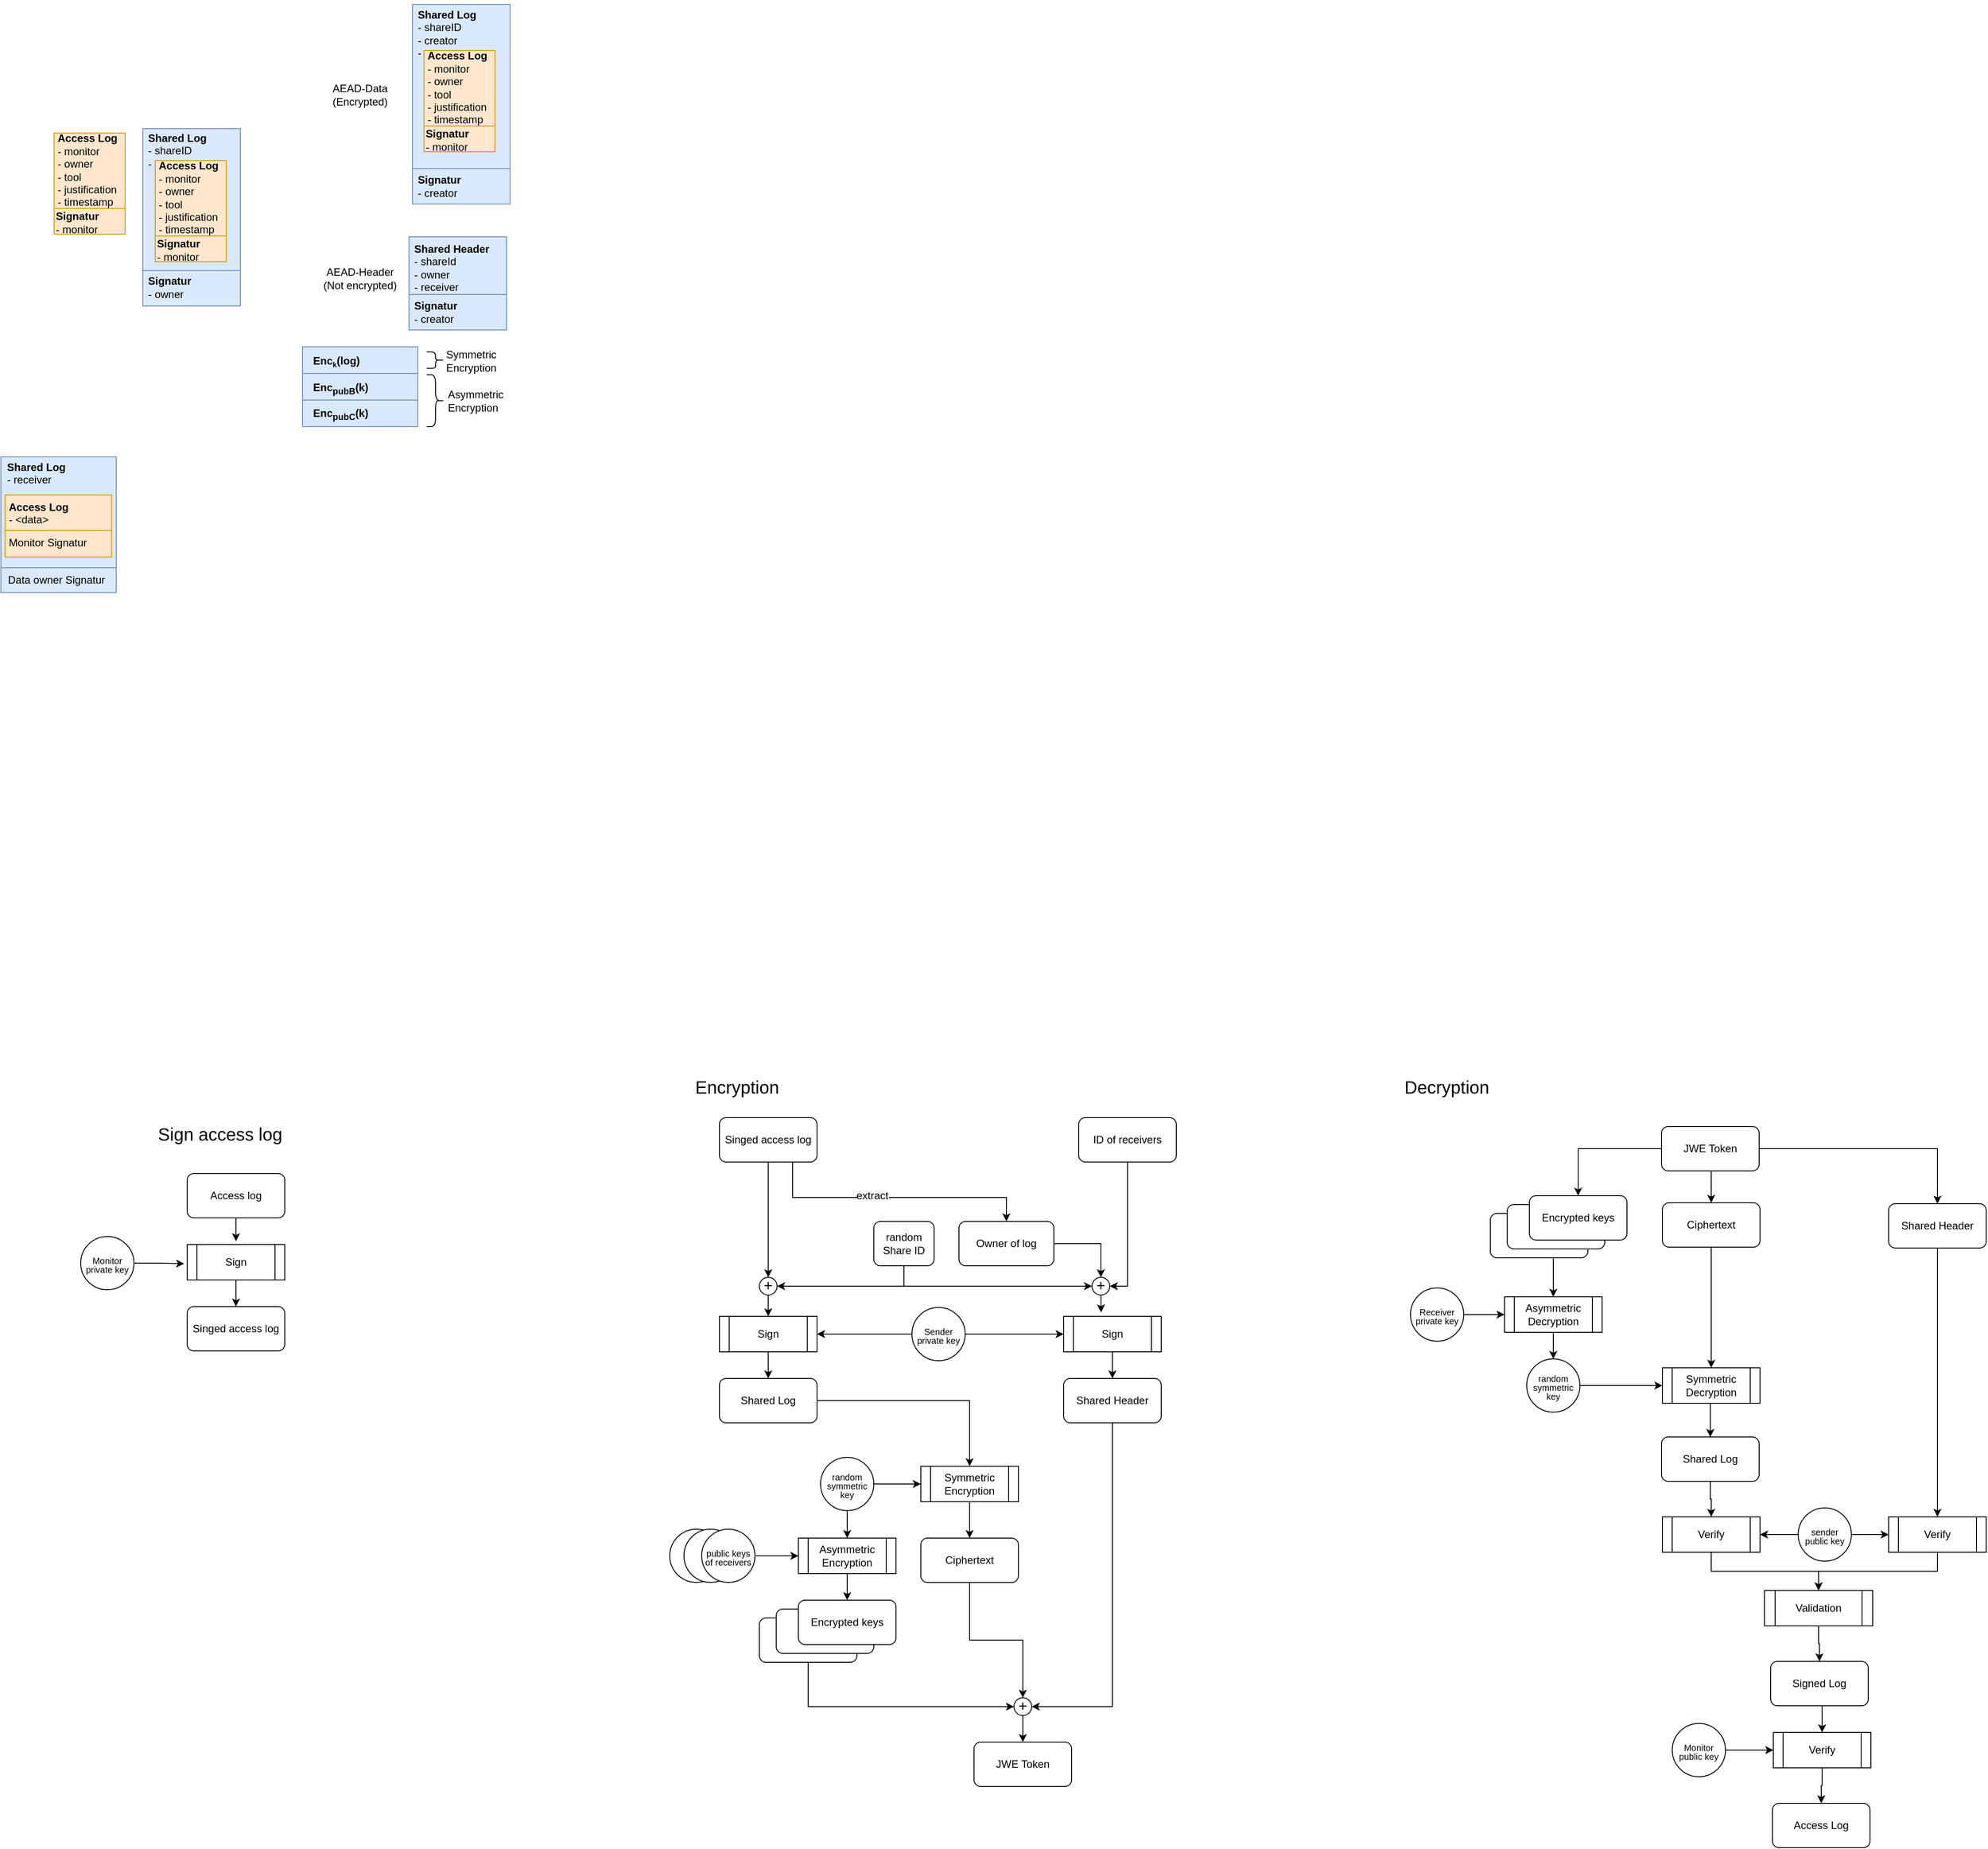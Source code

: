<mxfile version="20.5.3" type="device"><diagram id="dqqHBq6JdrbolcWYbj4b" name="Seite-1"><mxGraphModel dx="2303" dy="1283" grid="1" gridSize="10" guides="1" tooltips="1" connect="1" arrows="1" fold="1" page="1" pageScale="1" pageWidth="827" pageHeight="1169" math="0" shadow="0"><root><mxCell id="0"/><mxCell id="1" parent="0"/><mxCell id="sUlySEynyFcsuOdoZNpE-8" value="" style="group" parent="1" vertex="1" connectable="0"><mxGeometry x="200" y="210" width="80" height="118" as="geometry"/></mxCell><mxCell id="sUlySEynyFcsuOdoZNpE-5" value="" style="rounded=0;whiteSpace=wrap;html=1;fillColor=#ffe6cc;strokeColor=#d79b00;" parent="sUlySEynyFcsuOdoZNpE-8" vertex="1"><mxGeometry y="84" width="80" height="30" as="geometry"/></mxCell><mxCell id="sUlySEynyFcsuOdoZNpE-1" value="&lt;div style=&quot;&quot;&gt;&lt;div style=&quot;&quot;&gt;&lt;br&gt;&lt;/div&gt;&lt;/div&gt;" style="whiteSpace=wrap;html=1;align=left;labelPosition=center;verticalLabelPosition=middle;verticalAlign=middle;textDirection=ltr;fillColor=#ffe6cc;strokeColor=#d79b00;" parent="sUlySEynyFcsuOdoZNpE-8" vertex="1"><mxGeometry width="80" height="85" as="geometry"/></mxCell><mxCell id="sUlySEynyFcsuOdoZNpE-2" value="&lt;div style=&quot;&quot;&gt;&lt;div&gt;&lt;span style=&quot;background-color: initial;&quot;&gt;&lt;b&gt;Access Log&lt;/b&gt;&lt;/span&gt;&lt;/div&gt;- monitor&lt;/div&gt;&lt;div style=&quot;&quot;&gt;- owner&lt;br&gt;- tool&amp;nbsp;&lt;/div&gt;&lt;div style=&quot;&quot;&gt;- justification&lt;/div&gt;&lt;div style=&quot;&quot;&gt;- timestamp&lt;br&gt;&lt;/div&gt;" style="text;html=1;strokeColor=none;fillColor=none;align=left;verticalAlign=middle;whiteSpace=wrap;rounded=0;" parent="sUlySEynyFcsuOdoZNpE-8" vertex="1"><mxGeometry x="2" y="2" width="78" height="80" as="geometry"/></mxCell><mxCell id="sUlySEynyFcsuOdoZNpE-4" value="&lt;div style=&quot;&quot;&gt;&lt;div&gt;&lt;span style=&quot;background-color: initial;&quot;&gt;&lt;b&gt;Signatur&lt;br&gt;&lt;/b&gt;- monitor&lt;/span&gt;&lt;/div&gt;&lt;/div&gt;" style="text;html=1;strokeColor=none;fillColor=none;align=left;verticalAlign=middle;whiteSpace=wrap;rounded=0;" parent="sUlySEynyFcsuOdoZNpE-8" vertex="1"><mxGeometry y="84" width="80" height="34" as="geometry"/></mxCell><mxCell id="sUlySEynyFcsuOdoZNpE-21" value="" style="group" parent="1" vertex="1" connectable="0"><mxGeometry x="300" y="200" width="110" height="214" as="geometry"/></mxCell><mxCell id="sUlySEynyFcsuOdoZNpE-6" value="" style="rounded=0;whiteSpace=wrap;html=1;fillColor=#dae8fc;strokeColor=#6c8ebf;" parent="sUlySEynyFcsuOdoZNpE-21" vertex="1"><mxGeometry y="5" width="110" height="160" as="geometry"/></mxCell><mxCell id="sUlySEynyFcsuOdoZNpE-7" value="&lt;div style=&quot;&quot;&gt;&lt;div&gt;&lt;span style=&quot;background-color: initial;&quot;&gt;&lt;b&gt;Shared Log&lt;/b&gt;&lt;/span&gt;&lt;/div&gt;- shareID&lt;/div&gt;&lt;div style=&quot;&quot;&gt;-&amp;nbsp;&lt;/div&gt;" style="text;html=1;strokeColor=none;fillColor=none;align=left;verticalAlign=middle;whiteSpace=wrap;rounded=0;" parent="sUlySEynyFcsuOdoZNpE-21" vertex="1"><mxGeometry x="4" width="78" height="60" as="geometry"/></mxCell><mxCell id="sUlySEynyFcsuOdoZNpE-9" value="" style="group" parent="sUlySEynyFcsuOdoZNpE-21" vertex="1" connectable="0"><mxGeometry x="14" y="41" width="80" height="118" as="geometry"/></mxCell><mxCell id="sUlySEynyFcsuOdoZNpE-10" value="" style="rounded=0;whiteSpace=wrap;html=1;fillColor=#ffe6cc;strokeColor=#d79b00;" parent="sUlySEynyFcsuOdoZNpE-9" vertex="1"><mxGeometry y="84" width="80" height="30" as="geometry"/></mxCell><mxCell id="sUlySEynyFcsuOdoZNpE-11" value="&lt;div style=&quot;&quot;&gt;&lt;div style=&quot;&quot;&gt;&lt;br&gt;&lt;/div&gt;&lt;/div&gt;" style="whiteSpace=wrap;html=1;align=left;labelPosition=center;verticalLabelPosition=middle;verticalAlign=middle;textDirection=ltr;fillColor=#ffe6cc;strokeColor=#d79b00;" parent="sUlySEynyFcsuOdoZNpE-9" vertex="1"><mxGeometry width="80" height="85" as="geometry"/></mxCell><mxCell id="sUlySEynyFcsuOdoZNpE-12" value="&lt;div style=&quot;&quot;&gt;&lt;div&gt;&lt;span style=&quot;background-color: initial;&quot;&gt;&lt;b&gt;Access Log&lt;/b&gt;&lt;/span&gt;&lt;/div&gt;- monitor&lt;/div&gt;&lt;div style=&quot;&quot;&gt;- owner&lt;br&gt;- tool&amp;nbsp;&lt;/div&gt;&lt;div style=&quot;&quot;&gt;- justification&lt;/div&gt;&lt;div style=&quot;&quot;&gt;- timestamp&lt;br&gt;&lt;/div&gt;" style="text;html=1;strokeColor=none;fillColor=none;align=left;verticalAlign=middle;whiteSpace=wrap;rounded=0;" parent="sUlySEynyFcsuOdoZNpE-9" vertex="1"><mxGeometry x="2" y="2" width="78" height="80" as="geometry"/></mxCell><mxCell id="sUlySEynyFcsuOdoZNpE-13" value="&lt;div style=&quot;&quot;&gt;&lt;div&gt;&lt;span style=&quot;background-color: initial;&quot;&gt;&lt;b&gt;Signatur&lt;br&gt;&lt;/b&gt;- monitor&lt;/span&gt;&lt;/div&gt;&lt;/div&gt;" style="text;html=1;strokeColor=none;fillColor=none;align=left;verticalAlign=middle;whiteSpace=wrap;rounded=0;" parent="sUlySEynyFcsuOdoZNpE-9" vertex="1"><mxGeometry y="84" width="80" height="34" as="geometry"/></mxCell><mxCell id="sUlySEynyFcsuOdoZNpE-14" value="" style="rounded=0;whiteSpace=wrap;html=1;fillColor=#dae8fc;strokeColor=#6c8ebf;" parent="sUlySEynyFcsuOdoZNpE-21" vertex="1"><mxGeometry y="165" width="110" height="40" as="geometry"/></mxCell><mxCell id="sUlySEynyFcsuOdoZNpE-20" value="&lt;div style=&quot;&quot;&gt;&lt;div&gt;&lt;b&gt;Signatur&lt;/b&gt;&lt;/div&gt;&lt;div&gt;- owner&lt;/div&gt;&lt;/div&gt;" style="text;html=1;strokeColor=none;fillColor=none;align=left;verticalAlign=middle;whiteSpace=wrap;rounded=0;" parent="sUlySEynyFcsuOdoZNpE-21" vertex="1"><mxGeometry x="4" y="154" width="78" height="60" as="geometry"/></mxCell><mxCell id="sUlySEynyFcsuOdoZNpE-46" value="" style="group" parent="1" vertex="1" connectable="0"><mxGeometry x="604" y="60" width="110" height="214" as="geometry"/></mxCell><mxCell id="sUlySEynyFcsuOdoZNpE-47" value="" style="rounded=0;whiteSpace=wrap;html=1;fillColor=#dae8fc;strokeColor=#6c8ebf;" parent="sUlySEynyFcsuOdoZNpE-46" vertex="1"><mxGeometry y="5" width="110" height="185" as="geometry"/></mxCell><mxCell id="sUlySEynyFcsuOdoZNpE-48" value="&lt;div style=&quot;&quot;&gt;&lt;div&gt;&lt;span style=&quot;background-color: initial;&quot;&gt;&lt;b&gt;Shared Log&lt;/b&gt;&lt;/span&gt;&lt;/div&gt;- shareID&lt;/div&gt;&lt;div style=&quot;&quot;&gt;- creator&lt;/div&gt;&lt;div style=&quot;&quot;&gt;-&amp;nbsp;&lt;/div&gt;" style="text;html=1;strokeColor=none;fillColor=none;align=left;verticalAlign=middle;whiteSpace=wrap;rounded=0;" parent="sUlySEynyFcsuOdoZNpE-46" vertex="1"><mxGeometry x="4" y="8" width="78" height="60" as="geometry"/></mxCell><mxCell id="sUlySEynyFcsuOdoZNpE-54" value="" style="rounded=0;whiteSpace=wrap;html=1;fillColor=#dae8fc;strokeColor=#6c8ebf;" parent="sUlySEynyFcsuOdoZNpE-46" vertex="1"><mxGeometry y="190" width="110" height="40" as="geometry"/></mxCell><mxCell id="sUlySEynyFcsuOdoZNpE-55" value="&lt;div style=&quot;&quot;&gt;&lt;div&gt;&lt;b&gt;Signatur&lt;/b&gt;&lt;/div&gt;&lt;div&gt;- creator&lt;/div&gt;&lt;/div&gt;" style="text;html=1;strokeColor=none;fillColor=none;align=left;verticalAlign=middle;whiteSpace=wrap;rounded=0;" parent="sUlySEynyFcsuOdoZNpE-46" vertex="1"><mxGeometry x="4" y="180" width="96" height="60" as="geometry"/></mxCell><mxCell id="sUlySEynyFcsuOdoZNpE-49" value="" style="group" parent="sUlySEynyFcsuOdoZNpE-46" vertex="1" connectable="0"><mxGeometry x="13" y="57" width="80" height="118" as="geometry"/></mxCell><mxCell id="sUlySEynyFcsuOdoZNpE-50" value="" style="rounded=0;whiteSpace=wrap;html=1;fillColor=#ffe6cc;strokeColor=#d79b00;" parent="sUlySEynyFcsuOdoZNpE-49" vertex="1"><mxGeometry y="84" width="80" height="30" as="geometry"/></mxCell><mxCell id="sUlySEynyFcsuOdoZNpE-51" value="&lt;div style=&quot;&quot;&gt;&lt;div style=&quot;&quot;&gt;&lt;br&gt;&lt;/div&gt;&lt;/div&gt;" style="whiteSpace=wrap;html=1;align=left;labelPosition=center;verticalLabelPosition=middle;verticalAlign=middle;textDirection=ltr;fillColor=#ffe6cc;strokeColor=#d79b00;" parent="sUlySEynyFcsuOdoZNpE-49" vertex="1"><mxGeometry width="80" height="85" as="geometry"/></mxCell><mxCell id="sUlySEynyFcsuOdoZNpE-52" value="&lt;div style=&quot;&quot;&gt;&lt;div&gt;&lt;span style=&quot;background-color: initial;&quot;&gt;&lt;b&gt;Access Log&lt;/b&gt;&lt;/span&gt;&lt;/div&gt;- monitor&lt;/div&gt;&lt;div style=&quot;&quot;&gt;- owner&lt;br&gt;- tool&amp;nbsp;&lt;/div&gt;&lt;div style=&quot;&quot;&gt;- justification&lt;/div&gt;&lt;div style=&quot;&quot;&gt;- timestamp&lt;br&gt;&lt;/div&gt;" style="text;html=1;strokeColor=none;fillColor=none;align=left;verticalAlign=middle;whiteSpace=wrap;rounded=0;" parent="sUlySEynyFcsuOdoZNpE-49" vertex="1"><mxGeometry x="2" y="2" width="78" height="80" as="geometry"/></mxCell><mxCell id="sUlySEynyFcsuOdoZNpE-53" value="&lt;div style=&quot;&quot;&gt;&lt;div&gt;&lt;span style=&quot;background-color: initial;&quot;&gt;&lt;b&gt;Signatur&lt;br&gt;&lt;/b&gt;- monitor&lt;/span&gt;&lt;/div&gt;&lt;/div&gt;" style="text;html=1;strokeColor=none;fillColor=none;align=left;verticalAlign=middle;whiteSpace=wrap;rounded=0;" parent="sUlySEynyFcsuOdoZNpE-49" vertex="1"><mxGeometry y="84" width="80" height="34" as="geometry"/></mxCell><mxCell id="sUlySEynyFcsuOdoZNpE-56" value="AEAD-Data&lt;br&gt;(Encrypted)" style="text;html=1;strokeColor=none;fillColor=none;align=center;verticalAlign=middle;whiteSpace=wrap;rounded=0;opacity=80;" parent="1" vertex="1"><mxGeometry x="500" y="152" width="90" height="30" as="geometry"/></mxCell><mxCell id="sUlySEynyFcsuOdoZNpE-57" value="AEAD-Header&lt;br&gt;(Not encrypted)" style="text;html=1;strokeColor=none;fillColor=none;align=center;verticalAlign=middle;whiteSpace=wrap;rounded=0;opacity=80;" parent="1" vertex="1"><mxGeometry x="500" y="359" width="90" height="30" as="geometry"/></mxCell><mxCell id="sUlySEynyFcsuOdoZNpE-59" value="" style="rounded=0;whiteSpace=wrap;html=1;fillColor=#dae8fc;strokeColor=#6c8ebf;" parent="1" vertex="1"><mxGeometry x="600" y="327" width="110" height="65" as="geometry"/></mxCell><mxCell id="sUlySEynyFcsuOdoZNpE-60" value="&lt;div style=&quot;&quot;&gt;&lt;div&gt;&lt;b&gt;Shared Header&lt;/b&gt;&lt;/div&gt;&lt;div&gt;- shareId&lt;/div&gt;&lt;div&gt;- owner&lt;/div&gt;&lt;div&gt;- receiver&lt;/div&gt;&lt;/div&gt;" style="text;html=1;strokeColor=none;fillColor=none;align=left;verticalAlign=middle;whiteSpace=wrap;rounded=0;" parent="1" vertex="1"><mxGeometry x="604" y="332" width="96" height="60" as="geometry"/></mxCell><mxCell id="sUlySEynyFcsuOdoZNpE-66" value="" style="rounded=0;whiteSpace=wrap;html=1;fillColor=#dae8fc;strokeColor=#6c8ebf;" parent="1" vertex="1"><mxGeometry x="600" y="392" width="110" height="40" as="geometry"/></mxCell><mxCell id="sUlySEynyFcsuOdoZNpE-67" value="&lt;div style=&quot;&quot;&gt;&lt;div&gt;&lt;b&gt;Signatur&lt;/b&gt;&lt;/div&gt;&lt;div&gt;- creator&lt;/div&gt;&lt;/div&gt;" style="text;html=1;strokeColor=none;fillColor=none;align=left;verticalAlign=middle;whiteSpace=wrap;rounded=0;" parent="1" vertex="1"><mxGeometry x="604" y="382" width="96" height="60" as="geometry"/></mxCell><mxCell id="FI3g5ybok_yzHoLhJ-T5-2" value="" style="group" parent="1" vertex="1" connectable="0"><mxGeometry x="140" y="570" width="130" height="214" as="geometry"/></mxCell><mxCell id="FI3g5ybok_yzHoLhJ-T5-3" value="" style="rounded=0;whiteSpace=wrap;html=1;fillColor=#dae8fc;strokeColor=#6c8ebf;" parent="FI3g5ybok_yzHoLhJ-T5-2" vertex="1"><mxGeometry y="5" width="130" height="125" as="geometry"/></mxCell><mxCell id="FI3g5ybok_yzHoLhJ-T5-4" value="&lt;div style=&quot;&quot;&gt;&lt;div&gt;&lt;span style=&quot;background-color: initial;&quot;&gt;&lt;b&gt;Shared Log&lt;/b&gt;&lt;/span&gt;&lt;/div&gt;- receiver&lt;/div&gt;&lt;div style=&quot;&quot;&gt;&lt;br&gt;&lt;/div&gt;&lt;div style=&quot;&quot;&gt;&amp;nbsp;&lt;/div&gt;" style="text;html=1;strokeColor=none;fillColor=none;align=left;verticalAlign=middle;whiteSpace=wrap;rounded=0;" parent="FI3g5ybok_yzHoLhJ-T5-2" vertex="1"><mxGeometry x="4.727" y="8" width="92.182" height="60" as="geometry"/></mxCell><mxCell id="FI3g5ybok_yzHoLhJ-T5-7" value="" style="group" parent="FI3g5ybok_yzHoLhJ-T5-2" vertex="1" connectable="0"><mxGeometry x="4.728" y="48" width="125.272" height="122" as="geometry"/></mxCell><mxCell id="FI3g5ybok_yzHoLhJ-T5-8" value="" style="rounded=0;whiteSpace=wrap;html=1;fillColor=#ffe6cc;strokeColor=#d79b00;" parent="FI3g5ybok_yzHoLhJ-T5-7" vertex="1"><mxGeometry y="40" width="120" height="30" as="geometry"/></mxCell><mxCell id="FI3g5ybok_yzHoLhJ-T5-9" value="&lt;div style=&quot;&quot;&gt;&lt;div style=&quot;&quot;&gt;&lt;br&gt;&lt;/div&gt;&lt;/div&gt;" style="whiteSpace=wrap;html=1;align=left;labelPosition=center;verticalLabelPosition=middle;verticalAlign=middle;textDirection=ltr;fillColor=#ffe6cc;strokeColor=#d79b00;" parent="FI3g5ybok_yzHoLhJ-T5-7" vertex="1"><mxGeometry width="120" height="40" as="geometry"/></mxCell><mxCell id="FI3g5ybok_yzHoLhJ-T5-10" value="&lt;div style=&quot;&quot;&gt;&lt;div&gt;&lt;span style=&quot;background-color: initial;&quot;&gt;&lt;b&gt;Access Log&lt;/b&gt;&lt;/span&gt;&lt;/div&gt;- &amp;lt;data&amp;gt;&lt;/div&gt;" style="text;html=1;strokeColor=none;fillColor=none;align=left;verticalAlign=top;whiteSpace=wrap;rounded=0;" parent="FI3g5ybok_yzHoLhJ-T5-7" vertex="1"><mxGeometry x="2.364" width="92.182" height="30" as="geometry"/></mxCell><mxCell id="FI3g5ybok_yzHoLhJ-T5-5" value="" style="rounded=0;whiteSpace=wrap;html=1;fillColor=#dae8fc;strokeColor=#6c8ebf;" parent="FI3g5ybok_yzHoLhJ-T5-7" vertex="1"><mxGeometry x="-4.729" y="82" width="130.0" height="28" as="geometry"/></mxCell><mxCell id="FI3g5ybok_yzHoLhJ-T5-11" value="&lt;div style=&quot;&quot;&gt;&lt;span style=&quot;background-color: initial;&quot;&gt;Monitor Signatur&lt;br&gt;&lt;/span&gt;&lt;/div&gt;" style="text;html=1;strokeColor=none;fillColor=none;align=left;verticalAlign=top;whiteSpace=wrap;rounded=0;" parent="FI3g5ybok_yzHoLhJ-T5-7" vertex="1"><mxGeometry x="2.36" y="40" width="117.64" height="33" as="geometry"/></mxCell><mxCell id="FI3g5ybok_yzHoLhJ-T5-14" value="&lt;div style=&quot;&quot;&gt;&lt;span style=&quot;background-color: initial;&quot;&gt;Data owner Signatur&lt;br&gt;&lt;/span&gt;&lt;/div&gt;" style="text;html=1;strokeColor=none;fillColor=none;align=left;verticalAlign=top;whiteSpace=wrap;rounded=0;" parent="FI3g5ybok_yzHoLhJ-T5-7" vertex="1"><mxGeometry x="1.186" y="82" width="120.689" height="28" as="geometry"/></mxCell><mxCell id="XEY_LbO2nCu8edlxLkus-1" value="" style="rounded=0;whiteSpace=wrap;html=1;fillColor=#dae8fc;strokeColor=#6c8ebf;" parent="1" vertex="1"><mxGeometry x="480" y="451" width="130" height="30" as="geometry"/></mxCell><mxCell id="XEY_LbO2nCu8edlxLkus-2" value="&lt;div style=&quot;&quot;&gt;&lt;div&gt;&lt;span style=&quot;background-color: initial;&quot;&gt;&lt;b&gt;Enc&lt;span style=&quot;font-size: 10px;&quot;&gt;&lt;sub&gt;k&lt;/sub&gt;&lt;/span&gt;(log)&lt;/b&gt;&lt;/span&gt;&lt;/div&gt;&lt;/div&gt;" style="text;html=1;strokeColor=none;fillColor=none;align=left;verticalAlign=middle;whiteSpace=wrap;rounded=0;" parent="1" vertex="1"><mxGeometry x="490" y="451" width="92.18" height="31.5" as="geometry"/></mxCell><mxCell id="XEY_LbO2nCu8edlxLkus-10" value="" style="rounded=0;whiteSpace=wrap;html=1;fillColor=#dae8fc;strokeColor=#6c8ebf;" parent="1" vertex="1"><mxGeometry x="480" y="481" width="130" height="30" as="geometry"/></mxCell><mxCell id="XEY_LbO2nCu8edlxLkus-11" value="&lt;div style=&quot;&quot;&gt;&lt;br&gt;&lt;/div&gt;" style="text;html=1;strokeColor=none;fillColor=none;align=left;verticalAlign=middle;whiteSpace=wrap;rounded=0;" parent="1" vertex="1"><mxGeometry x="490" y="481" width="92.18" height="31.5" as="geometry"/></mxCell><mxCell id="XEY_LbO2nCu8edlxLkus-12" value="&lt;div style=&quot;&quot;&gt;&lt;div&gt;&lt;span style=&quot;background-color: initial;&quot;&gt;&lt;b&gt;Enc&lt;sub&gt;pubB&lt;/sub&gt;(k)&lt;/b&gt;&lt;/span&gt;&lt;/div&gt;&lt;/div&gt;" style="text;html=1;strokeColor=none;fillColor=none;align=left;verticalAlign=middle;whiteSpace=wrap;rounded=0;" parent="1" vertex="1"><mxGeometry x="490" y="482" width="92.18" height="31.5" as="geometry"/></mxCell><mxCell id="XEY_LbO2nCu8edlxLkus-13" value="" style="rounded=0;whiteSpace=wrap;html=1;fillColor=#dae8fc;strokeColor=#6c8ebf;" parent="1" vertex="1"><mxGeometry x="480" y="511" width="130" height="30" as="geometry"/></mxCell><mxCell id="XEY_LbO2nCu8edlxLkus-14" value="&lt;div style=&quot;&quot;&gt;&lt;div&gt;&lt;span style=&quot;background-color: initial;&quot;&gt;&lt;b&gt;Enc&lt;sub&gt;pubC&lt;/sub&gt;(k)&lt;/b&gt;&lt;/span&gt;&lt;/div&gt;&lt;/div&gt;" style="text;html=1;strokeColor=none;fillColor=none;align=left;verticalAlign=middle;whiteSpace=wrap;rounded=0;" parent="1" vertex="1"><mxGeometry x="490" y="511.5" width="92.18" height="31.5" as="geometry"/></mxCell><mxCell id="XEY_LbO2nCu8edlxLkus-15" value="" style="shape=curlyBracket;whiteSpace=wrap;html=1;rounded=1;flipH=1;labelPosition=right;verticalLabelPosition=middle;align=left;verticalAlign=middle;" parent="1" vertex="1"><mxGeometry x="620" y="482.5" width="20" height="58.5" as="geometry"/></mxCell><mxCell id="XEY_LbO2nCu8edlxLkus-17" value="" style="shape=curlyBracket;whiteSpace=wrap;html=1;rounded=1;flipH=1;labelPosition=right;verticalLabelPosition=middle;align=left;verticalAlign=middle;size=0.5;" parent="1" vertex="1"><mxGeometry x="620" y="456.75" width="20" height="18.5" as="geometry"/></mxCell><mxCell id="XEY_LbO2nCu8edlxLkus-18" value="&lt;div style=&quot;&quot;&gt;&lt;div&gt;Symmetric&lt;br&gt;Encryption&lt;/div&gt;&lt;/div&gt;" style="text;html=1;strokeColor=none;fillColor=none;align=left;verticalAlign=middle;whiteSpace=wrap;rounded=0;" parent="1" vertex="1"><mxGeometry x="640" y="451" width="70" height="31.5" as="geometry"/></mxCell><mxCell id="XEY_LbO2nCu8edlxLkus-19" value="&lt;div style=&quot;&quot;&gt;&lt;div&gt;Asymmetric&lt;br&gt;Encryption&lt;/div&gt;&lt;/div&gt;" style="text;html=1;strokeColor=none;fillColor=none;align=left;verticalAlign=middle;whiteSpace=wrap;rounded=0;" parent="1" vertex="1"><mxGeometry x="642" y="496" width="70" height="31.5" as="geometry"/></mxCell><mxCell id="eVHz8NPs0r503e175QP8-6" style="edgeStyle=orthogonalEdgeStyle;rounded=0;orthogonalLoop=1;jettySize=auto;html=1;exitX=0.5;exitY=1;exitDx=0;exitDy=0;entryX=0.5;entryY=-0.091;entryDx=0;entryDy=0;entryPerimeter=0;fontSize=10;" edge="1" parent="1" source="eVHz8NPs0r503e175QP8-1" target="eVHz8NPs0r503e175QP8-2"><mxGeometry relative="1" as="geometry"/></mxCell><mxCell id="eVHz8NPs0r503e175QP8-1" value="Access log" style="rounded=1;whiteSpace=wrap;html=1;" vertex="1" parent="1"><mxGeometry x="350" y="1383" width="110" height="50" as="geometry"/></mxCell><mxCell id="eVHz8NPs0r503e175QP8-8" style="edgeStyle=orthogonalEdgeStyle;rounded=0;orthogonalLoop=1;jettySize=auto;html=1;exitX=0.5;exitY=1;exitDx=0;exitDy=0;entryX=0.5;entryY=0;entryDx=0;entryDy=0;fontSize=10;" edge="1" parent="1" source="eVHz8NPs0r503e175QP8-2" target="eVHz8NPs0r503e175QP8-5"><mxGeometry relative="1" as="geometry"/></mxCell><mxCell id="eVHz8NPs0r503e175QP8-2" value="Sign" style="shape=process;whiteSpace=wrap;html=1;backgroundOutline=1;" vertex="1" parent="1"><mxGeometry x="350" y="1463" width="110" height="40" as="geometry"/></mxCell><mxCell id="eVHz8NPs0r503e175QP8-3" value="&lt;font style=&quot;font-size: 20px;&quot;&gt;Sign access log&amp;nbsp;&lt;/font&gt;" style="text;html=1;strokeColor=none;fillColor=none;align=center;verticalAlign=middle;whiteSpace=wrap;rounded=0;" vertex="1" parent="1"><mxGeometry x="300" y="1323" width="180" height="30" as="geometry"/></mxCell><mxCell id="eVHz8NPs0r503e175QP8-7" style="edgeStyle=orthogonalEdgeStyle;rounded=0;orthogonalLoop=1;jettySize=auto;html=1;exitX=1;exitY=0.5;exitDx=0;exitDy=0;entryX=-0.031;entryY=0.543;entryDx=0;entryDy=0;entryPerimeter=0;fontSize=10;" edge="1" parent="1" source="eVHz8NPs0r503e175QP8-4" target="eVHz8NPs0r503e175QP8-2"><mxGeometry relative="1" as="geometry"/></mxCell><mxCell id="eVHz8NPs0r503e175QP8-4" value="&lt;p style=&quot;line-height: 30%;&quot;&gt;&lt;span style=&quot;font-size: 10px;&quot;&gt;Monitor &lt;br&gt;private key&lt;/span&gt;&lt;/p&gt;" style="ellipse;whiteSpace=wrap;html=1;aspect=fixed;fontSize=20;" vertex="1" parent="1"><mxGeometry x="230" y="1454" width="60" height="60" as="geometry"/></mxCell><mxCell id="eVHz8NPs0r503e175QP8-5" value="Singed access log" style="rounded=1;whiteSpace=wrap;html=1;" vertex="1" parent="1"><mxGeometry x="350" y="1533" width="110" height="50" as="geometry"/></mxCell><mxCell id="eVHz8NPs0r503e175QP8-9" value="&lt;font style=&quot;font-size: 20px;&quot;&gt;Encryption&lt;/font&gt;" style="text;html=1;strokeColor=none;fillColor=none;align=center;verticalAlign=middle;whiteSpace=wrap;rounded=0;" vertex="1" parent="1"><mxGeometry x="880" y="1270" width="180" height="30" as="geometry"/></mxCell><mxCell id="eVHz8NPs0r503e175QP8-13" style="edgeStyle=orthogonalEdgeStyle;rounded=0;orthogonalLoop=1;jettySize=auto;html=1;exitX=0.5;exitY=1;exitDx=0;exitDy=0;entryX=0.5;entryY=0;entryDx=0;entryDy=0;fontSize=17;" edge="1" parent="1" source="eVHz8NPs0r503e175QP8-10" target="eVHz8NPs0r503e175QP8-11"><mxGeometry relative="1" as="geometry"/></mxCell><mxCell id="eVHz8NPs0r503e175QP8-35" style="edgeStyle=orthogonalEdgeStyle;rounded=0;orthogonalLoop=1;jettySize=auto;html=1;exitX=0.75;exitY=1;exitDx=0;exitDy=0;entryX=0.5;entryY=0;entryDx=0;entryDy=0;fontSize=17;" edge="1" parent="1" source="eVHz8NPs0r503e175QP8-10" target="eVHz8NPs0r503e175QP8-21"><mxGeometry relative="1" as="geometry"><Array as="points"><mxPoint x="1032" y="1410"/><mxPoint x="1274" y="1410"/></Array></mxGeometry></mxCell><mxCell id="eVHz8NPs0r503e175QP8-38" value="&lt;font style=&quot;font-size: 12px;&quot;&gt;extract&lt;/font&gt;" style="edgeLabel;html=1;align=center;verticalAlign=middle;resizable=0;points=[];fontSize=17;" vertex="1" connectable="0" parent="eVHz8NPs0r503e175QP8-35"><mxGeometry x="-0.16" y="3" relative="1" as="geometry"><mxPoint as="offset"/></mxGeometry></mxCell><mxCell id="eVHz8NPs0r503e175QP8-10" value="Singed access log" style="rounded=1;whiteSpace=wrap;html=1;" vertex="1" parent="1"><mxGeometry x="950" y="1320" width="110" height="50" as="geometry"/></mxCell><mxCell id="eVHz8NPs0r503e175QP8-17" value="" style="edgeStyle=orthogonalEdgeStyle;rounded=0;orthogonalLoop=1;jettySize=auto;html=1;fontSize=17;" edge="1" parent="1" source="eVHz8NPs0r503e175QP8-11" target="eVHz8NPs0r503e175QP8-16"><mxGeometry relative="1" as="geometry"/></mxCell><mxCell id="eVHz8NPs0r503e175QP8-11" value="&lt;font style=&quot;font-size: 17px;&quot;&gt;+&lt;/font&gt;" style="ellipse;whiteSpace=wrap;html=1;aspect=fixed;fontSize=10;" vertex="1" parent="1"><mxGeometry x="995" y="1500" width="20" height="20" as="geometry"/></mxCell><mxCell id="eVHz8NPs0r503e175QP8-40" style="edgeStyle=orthogonalEdgeStyle;rounded=0;orthogonalLoop=1;jettySize=auto;html=1;exitX=0.5;exitY=1;exitDx=0;exitDy=0;entryX=0;entryY=0.5;entryDx=0;entryDy=0;fontSize=12;" edge="1" parent="1" source="eVHz8NPs0r503e175QP8-12" target="eVHz8NPs0r503e175QP8-22"><mxGeometry relative="1" as="geometry"/></mxCell><mxCell id="eVHz8NPs0r503e175QP8-41" style="edgeStyle=orthogonalEdgeStyle;rounded=0;orthogonalLoop=1;jettySize=auto;html=1;exitX=0.5;exitY=1;exitDx=0;exitDy=0;entryX=1;entryY=0.5;entryDx=0;entryDy=0;fontSize=12;" edge="1" parent="1" source="eVHz8NPs0r503e175QP8-12" target="eVHz8NPs0r503e175QP8-11"><mxGeometry relative="1" as="geometry"/></mxCell><mxCell id="eVHz8NPs0r503e175QP8-12" value="random&lt;br&gt;Share ID" style="rounded=1;whiteSpace=wrap;html=1;" vertex="1" parent="1"><mxGeometry x="1124" y="1437" width="68" height="50" as="geometry"/></mxCell><mxCell id="eVHz8NPs0r503e175QP8-31" style="edgeStyle=orthogonalEdgeStyle;rounded=0;orthogonalLoop=1;jettySize=auto;html=1;entryX=0.5;entryY=0;entryDx=0;entryDy=0;fontSize=17;" edge="1" parent="1" source="eVHz8NPs0r503e175QP8-16" target="eVHz8NPs0r503e175QP8-30"><mxGeometry relative="1" as="geometry"/></mxCell><mxCell id="eVHz8NPs0r503e175QP8-16" value="Sign" style="shape=process;whiteSpace=wrap;html=1;backgroundOutline=1;" vertex="1" parent="1"><mxGeometry x="950" y="1544" width="110" height="40" as="geometry"/></mxCell><mxCell id="eVHz8NPs0r503e175QP8-27" style="edgeStyle=orthogonalEdgeStyle;rounded=0;orthogonalLoop=1;jettySize=auto;html=1;exitX=1;exitY=0.5;exitDx=0;exitDy=0;entryX=0;entryY=0.5;entryDx=0;entryDy=0;fontSize=17;" edge="1" parent="1" source="eVHz8NPs0r503e175QP8-18" target="eVHz8NPs0r503e175QP8-26"><mxGeometry relative="1" as="geometry"/></mxCell><mxCell id="eVHz8NPs0r503e175QP8-28" style="edgeStyle=orthogonalEdgeStyle;rounded=0;orthogonalLoop=1;jettySize=auto;html=1;exitX=0;exitY=0.5;exitDx=0;exitDy=0;entryX=1;entryY=0.5;entryDx=0;entryDy=0;fontSize=17;" edge="1" parent="1" source="eVHz8NPs0r503e175QP8-18" target="eVHz8NPs0r503e175QP8-16"><mxGeometry relative="1" as="geometry"/></mxCell><mxCell id="eVHz8NPs0r503e175QP8-18" value="&lt;p style=&quot;line-height: 30%;&quot;&gt;&lt;span style=&quot;font-size: 10px;&quot;&gt;Sender&lt;br&gt;private key&lt;/span&gt;&lt;/p&gt;" style="ellipse;whiteSpace=wrap;html=1;aspect=fixed;fontSize=20;" vertex="1" parent="1"><mxGeometry x="1167" y="1534" width="60" height="60" as="geometry"/></mxCell><mxCell id="eVHz8NPs0r503e175QP8-39" style="edgeStyle=orthogonalEdgeStyle;rounded=0;orthogonalLoop=1;jettySize=auto;html=1;exitX=0.5;exitY=1;exitDx=0;exitDy=0;entryX=1;entryY=0.5;entryDx=0;entryDy=0;fontSize=12;" edge="1" parent="1" source="eVHz8NPs0r503e175QP8-20" target="eVHz8NPs0r503e175QP8-22"><mxGeometry relative="1" as="geometry"><Array as="points"><mxPoint x="1410" y="1510"/></Array></mxGeometry></mxCell><mxCell id="eVHz8NPs0r503e175QP8-20" value="ID of receivers" style="rounded=1;whiteSpace=wrap;html=1;" vertex="1" parent="1"><mxGeometry x="1355" y="1320" width="110" height="50" as="geometry"/></mxCell><mxCell id="eVHz8NPs0r503e175QP8-150" style="edgeStyle=orthogonalEdgeStyle;rounded=0;orthogonalLoop=1;jettySize=auto;html=1;exitX=1;exitY=0.5;exitDx=0;exitDy=0;entryX=0.5;entryY=0;entryDx=0;entryDy=0;fontSize=12;" edge="1" parent="1" source="eVHz8NPs0r503e175QP8-21" target="eVHz8NPs0r503e175QP8-22"><mxGeometry relative="1" as="geometry"/></mxCell><mxCell id="eVHz8NPs0r503e175QP8-21" value="Owner of log" style="rounded=1;whiteSpace=wrap;html=1;" vertex="1" parent="1"><mxGeometry x="1220" y="1437" width="107" height="50" as="geometry"/></mxCell><mxCell id="eVHz8NPs0r503e175QP8-29" style="edgeStyle=orthogonalEdgeStyle;rounded=0;orthogonalLoop=1;jettySize=auto;html=1;exitX=0.5;exitY=1;exitDx=0;exitDy=0;entryX=0.384;entryY=-0.11;entryDx=0;entryDy=0;entryPerimeter=0;fontSize=17;" edge="1" parent="1" source="eVHz8NPs0r503e175QP8-22" target="eVHz8NPs0r503e175QP8-26"><mxGeometry relative="1" as="geometry"/></mxCell><mxCell id="eVHz8NPs0r503e175QP8-22" value="&lt;font style=&quot;font-size: 17px;&quot;&gt;+&lt;/font&gt;" style="ellipse;whiteSpace=wrap;html=1;aspect=fixed;fontSize=10;" vertex="1" parent="1"><mxGeometry x="1370" y="1500" width="20" height="20" as="geometry"/></mxCell><mxCell id="eVHz8NPs0r503e175QP8-33" style="edgeStyle=orthogonalEdgeStyle;rounded=0;orthogonalLoop=1;jettySize=auto;html=1;entryX=0.5;entryY=0;entryDx=0;entryDy=0;fontSize=17;" edge="1" parent="1" source="eVHz8NPs0r503e175QP8-26" target="eVHz8NPs0r503e175QP8-32"><mxGeometry relative="1" as="geometry"/></mxCell><mxCell id="eVHz8NPs0r503e175QP8-26" value="Sign" style="shape=process;whiteSpace=wrap;html=1;backgroundOutline=1;" vertex="1" parent="1"><mxGeometry x="1338" y="1544" width="110" height="40" as="geometry"/></mxCell><mxCell id="eVHz8NPs0r503e175QP8-44" style="edgeStyle=orthogonalEdgeStyle;rounded=0;orthogonalLoop=1;jettySize=auto;html=1;exitX=1;exitY=0.5;exitDx=0;exitDy=0;entryX=0.5;entryY=0;entryDx=0;entryDy=0;fontSize=12;" edge="1" parent="1" source="eVHz8NPs0r503e175QP8-30" target="eVHz8NPs0r503e175QP8-43"><mxGeometry relative="1" as="geometry"/></mxCell><mxCell id="eVHz8NPs0r503e175QP8-30" value="Shared Log" style="rounded=1;whiteSpace=wrap;html=1;" vertex="1" parent="1"><mxGeometry x="950" y="1614" width="110" height="50" as="geometry"/></mxCell><mxCell id="eVHz8NPs0r503e175QP8-61" style="edgeStyle=orthogonalEdgeStyle;rounded=0;orthogonalLoop=1;jettySize=auto;html=1;exitX=0.5;exitY=1;exitDx=0;exitDy=0;entryX=1;entryY=0.5;entryDx=0;entryDy=0;fontSize=12;" edge="1" parent="1" source="eVHz8NPs0r503e175QP8-32" target="eVHz8NPs0r503e175QP8-58"><mxGeometry relative="1" as="geometry"/></mxCell><mxCell id="eVHz8NPs0r503e175QP8-32" value="Shared Header" style="rounded=1;whiteSpace=wrap;html=1;" vertex="1" parent="1"><mxGeometry x="1338" y="1614" width="110" height="50" as="geometry"/></mxCell><mxCell id="eVHz8NPs0r503e175QP8-45" style="edgeStyle=orthogonalEdgeStyle;rounded=0;orthogonalLoop=1;jettySize=auto;html=1;exitX=1;exitY=0.5;exitDx=0;exitDy=0;entryX=0;entryY=0.5;entryDx=0;entryDy=0;fontSize=12;" edge="1" parent="1" source="eVHz8NPs0r503e175QP8-42" target="eVHz8NPs0r503e175QP8-43"><mxGeometry relative="1" as="geometry"/></mxCell><mxCell id="eVHz8NPs0r503e175QP8-49" style="edgeStyle=orthogonalEdgeStyle;rounded=0;orthogonalLoop=1;jettySize=auto;html=1;exitX=0.5;exitY=1;exitDx=0;exitDy=0;entryX=0.5;entryY=0;entryDx=0;entryDy=0;fontSize=12;" edge="1" parent="1" source="eVHz8NPs0r503e175QP8-42" target="eVHz8NPs0r503e175QP8-48"><mxGeometry relative="1" as="geometry"/></mxCell><mxCell id="eVHz8NPs0r503e175QP8-42" value="&lt;p style=&quot;line-height: 30%;&quot;&gt;&lt;span style=&quot;font-size: 10px;&quot;&gt;random symmetric key&lt;/span&gt;&lt;/p&gt;" style="ellipse;whiteSpace=wrap;html=1;aspect=fixed;fontSize=20;" vertex="1" parent="1"><mxGeometry x="1064" y="1703" width="60" height="60" as="geometry"/></mxCell><mxCell id="eVHz8NPs0r503e175QP8-47" style="edgeStyle=orthogonalEdgeStyle;rounded=0;orthogonalLoop=1;jettySize=auto;html=1;exitX=0.5;exitY=1;exitDx=0;exitDy=0;entryX=0.5;entryY=0;entryDx=0;entryDy=0;fontSize=12;" edge="1" parent="1" source="eVHz8NPs0r503e175QP8-43" target="eVHz8NPs0r503e175QP8-46"><mxGeometry relative="1" as="geometry"/></mxCell><mxCell id="eVHz8NPs0r503e175QP8-43" value="Symmetric Encryption" style="shape=process;whiteSpace=wrap;html=1;backgroundOutline=1;" vertex="1" parent="1"><mxGeometry x="1177" y="1713" width="110" height="40" as="geometry"/></mxCell><mxCell id="eVHz8NPs0r503e175QP8-60" style="edgeStyle=orthogonalEdgeStyle;rounded=0;orthogonalLoop=1;jettySize=auto;html=1;exitX=0.5;exitY=1;exitDx=0;exitDy=0;entryX=0.5;entryY=0;entryDx=0;entryDy=0;fontSize=12;" edge="1" parent="1" source="eVHz8NPs0r503e175QP8-46" target="eVHz8NPs0r503e175QP8-58"><mxGeometry relative="1" as="geometry"/></mxCell><mxCell id="eVHz8NPs0r503e175QP8-46" value="Ciphertext" style="rounded=1;whiteSpace=wrap;html=1;" vertex="1" parent="1"><mxGeometry x="1177" y="1794" width="110" height="50" as="geometry"/></mxCell><mxCell id="eVHz8NPs0r503e175QP8-57" style="edgeStyle=orthogonalEdgeStyle;rounded=0;orthogonalLoop=1;jettySize=auto;html=1;exitX=0.5;exitY=1;exitDx=0;exitDy=0;entryX=0.5;entryY=0;entryDx=0;entryDy=0;fontSize=12;" edge="1" parent="1" source="eVHz8NPs0r503e175QP8-48" target="eVHz8NPs0r503e175QP8-56"><mxGeometry relative="1" as="geometry"/></mxCell><mxCell id="eVHz8NPs0r503e175QP8-48" value="Asymmetric Encryption" style="shape=process;whiteSpace=wrap;html=1;backgroundOutline=1;" vertex="1" parent="1"><mxGeometry x="1039" y="1794" width="110" height="40" as="geometry"/></mxCell><mxCell id="eVHz8NPs0r503e175QP8-50" value="&lt;p style=&quot;line-height: 30%;&quot;&gt;&lt;br&gt;&lt;/p&gt;" style="ellipse;whiteSpace=wrap;html=1;aspect=fixed;fontSize=20;" vertex="1" parent="1"><mxGeometry x="894" y="1784" width="60" height="60" as="geometry"/></mxCell><mxCell id="eVHz8NPs0r503e175QP8-51" value="&lt;p style=&quot;line-height: 30%;&quot;&gt;&lt;br&gt;&lt;/p&gt;" style="ellipse;whiteSpace=wrap;html=1;aspect=fixed;fontSize=20;" vertex="1" parent="1"><mxGeometry x="910" y="1784" width="60" height="60" as="geometry"/></mxCell><mxCell id="eVHz8NPs0r503e175QP8-53" style="edgeStyle=orthogonalEdgeStyle;rounded=0;orthogonalLoop=1;jettySize=auto;html=1;exitX=1;exitY=0.5;exitDx=0;exitDy=0;entryX=0;entryY=0.5;entryDx=0;entryDy=0;fontSize=12;" edge="1" parent="1" source="eVHz8NPs0r503e175QP8-52" target="eVHz8NPs0r503e175QP8-48"><mxGeometry relative="1" as="geometry"/></mxCell><mxCell id="eVHz8NPs0r503e175QP8-52" value="&lt;p style=&quot;line-height: 30%;&quot;&gt;&lt;span style=&quot;font-size: 10px;&quot;&gt;public keys of receivers&lt;/span&gt;&lt;/p&gt;" style="ellipse;whiteSpace=wrap;html=1;aspect=fixed;fontSize=20;" vertex="1" parent="1"><mxGeometry x="930" y="1784" width="60" height="60" as="geometry"/></mxCell><mxCell id="eVHz8NPs0r503e175QP8-59" style="edgeStyle=orthogonalEdgeStyle;rounded=0;orthogonalLoop=1;jettySize=auto;html=1;exitX=0.5;exitY=1;exitDx=0;exitDy=0;entryX=0;entryY=0.5;entryDx=0;entryDy=0;fontSize=12;" edge="1" parent="1" source="eVHz8NPs0r503e175QP8-54" target="eVHz8NPs0r503e175QP8-58"><mxGeometry relative="1" as="geometry"/></mxCell><mxCell id="eVHz8NPs0r503e175QP8-54" value="" style="rounded=1;whiteSpace=wrap;html=1;" vertex="1" parent="1"><mxGeometry x="995" y="1884" width="110" height="50" as="geometry"/></mxCell><mxCell id="eVHz8NPs0r503e175QP8-55" value="" style="rounded=1;whiteSpace=wrap;html=1;" vertex="1" parent="1"><mxGeometry x="1014" y="1874" width="110" height="50" as="geometry"/></mxCell><mxCell id="eVHz8NPs0r503e175QP8-56" value="Encrypted keys" style="rounded=1;whiteSpace=wrap;html=1;" vertex="1" parent="1"><mxGeometry x="1039" y="1864" width="110" height="50" as="geometry"/></mxCell><mxCell id="eVHz8NPs0r503e175QP8-107" style="edgeStyle=orthogonalEdgeStyle;rounded=0;orthogonalLoop=1;jettySize=auto;html=1;exitX=0.5;exitY=1;exitDx=0;exitDy=0;entryX=0.5;entryY=0;entryDx=0;entryDy=0;fontSize=12;" edge="1" parent="1" source="eVHz8NPs0r503e175QP8-58" target="eVHz8NPs0r503e175QP8-106"><mxGeometry relative="1" as="geometry"/></mxCell><mxCell id="eVHz8NPs0r503e175QP8-58" value="&lt;font style=&quot;font-size: 17px;&quot;&gt;+&lt;/font&gt;" style="ellipse;whiteSpace=wrap;html=1;aspect=fixed;fontSize=10;" vertex="1" parent="1"><mxGeometry x="1282" y="1974" width="20" height="20" as="geometry"/></mxCell><mxCell id="eVHz8NPs0r503e175QP8-105" value="&lt;font style=&quot;font-size: 20px;&quot;&gt;Decryption&lt;/font&gt;" style="text;html=1;strokeColor=none;fillColor=none;align=center;verticalAlign=middle;whiteSpace=wrap;rounded=0;" vertex="1" parent="1"><mxGeometry x="1680" y="1270" width="180" height="30" as="geometry"/></mxCell><mxCell id="eVHz8NPs0r503e175QP8-106" value="JWE Token" style="rounded=1;whiteSpace=wrap;html=1;" vertex="1" parent="1"><mxGeometry x="1237" y="2024" width="110" height="50" as="geometry"/></mxCell><mxCell id="eVHz8NPs0r503e175QP8-125" style="edgeStyle=orthogonalEdgeStyle;rounded=0;orthogonalLoop=1;jettySize=auto;html=1;entryX=0.5;entryY=0;entryDx=0;entryDy=0;fontSize=12;" edge="1" parent="1" source="eVHz8NPs0r503e175QP8-108" target="eVHz8NPs0r503e175QP8-120"><mxGeometry relative="1" as="geometry"/></mxCell><mxCell id="eVHz8NPs0r503e175QP8-126" style="edgeStyle=orthogonalEdgeStyle;rounded=0;orthogonalLoop=1;jettySize=auto;html=1;exitX=1;exitY=0.5;exitDx=0;exitDy=0;entryX=0.5;entryY=0;entryDx=0;entryDy=0;fontSize=12;" edge="1" parent="1" source="eVHz8NPs0r503e175QP8-108" target="eVHz8NPs0r503e175QP8-124"><mxGeometry relative="1" as="geometry"/></mxCell><mxCell id="eVHz8NPs0r503e175QP8-127" style="edgeStyle=orthogonalEdgeStyle;rounded=0;orthogonalLoop=1;jettySize=auto;html=1;exitX=0.5;exitY=1;exitDx=0;exitDy=0;entryX=0.5;entryY=0;entryDx=0;entryDy=0;fontSize=12;" edge="1" parent="1" source="eVHz8NPs0r503e175QP8-108" target="eVHz8NPs0r503e175QP8-123"><mxGeometry relative="1" as="geometry"/></mxCell><mxCell id="eVHz8NPs0r503e175QP8-108" value="JWE Token" style="rounded=1;whiteSpace=wrap;html=1;" vertex="1" parent="1"><mxGeometry x="2012" y="1330" width="110" height="50" as="geometry"/></mxCell><mxCell id="eVHz8NPs0r503e175QP8-112" style="edgeStyle=orthogonalEdgeStyle;rounded=0;orthogonalLoop=1;jettySize=auto;html=1;exitX=1;exitY=0.5;exitDx=0;exitDy=0;entryX=0;entryY=0.5;entryDx=0;entryDy=0;fontSize=12;" edge="1" parent="1" source="eVHz8NPs0r503e175QP8-109" target="eVHz8NPs0r503e175QP8-110"><mxGeometry relative="1" as="geometry"/></mxCell><mxCell id="eVHz8NPs0r503e175QP8-109" value="&lt;p style=&quot;line-height: 30%;&quot;&gt;&lt;span style=&quot;font-size: 10px;&quot;&gt;Receiver&lt;br&gt;private key&lt;/span&gt;&lt;/p&gt;" style="ellipse;whiteSpace=wrap;html=1;aspect=fixed;fontSize=20;" vertex="1" parent="1"><mxGeometry x="1729" y="1512" width="60" height="60" as="geometry"/></mxCell><mxCell id="eVHz8NPs0r503e175QP8-114" style="edgeStyle=orthogonalEdgeStyle;rounded=0;orthogonalLoop=1;jettySize=auto;html=1;exitX=0.5;exitY=1;exitDx=0;exitDy=0;entryX=0.5;entryY=0;entryDx=0;entryDy=0;fontSize=12;" edge="1" parent="1" source="eVHz8NPs0r503e175QP8-110" target="eVHz8NPs0r503e175QP8-113"><mxGeometry relative="1" as="geometry"/></mxCell><mxCell id="eVHz8NPs0r503e175QP8-110" value="Asymmetric Decryption" style="shape=process;whiteSpace=wrap;html=1;backgroundOutline=1;" vertex="1" parent="1"><mxGeometry x="1835" y="1522" width="110" height="40" as="geometry"/></mxCell><mxCell id="eVHz8NPs0r503e175QP8-116" style="edgeStyle=orthogonalEdgeStyle;rounded=0;orthogonalLoop=1;jettySize=auto;html=1;exitX=1;exitY=0.5;exitDx=0;exitDy=0;fontSize=12;" edge="1" parent="1" source="eVHz8NPs0r503e175QP8-113" target="eVHz8NPs0r503e175QP8-115"><mxGeometry relative="1" as="geometry"/></mxCell><mxCell id="eVHz8NPs0r503e175QP8-113" value="&lt;p style=&quot;line-height: 30%;&quot;&gt;&lt;span style=&quot;font-size: 10px;&quot;&gt;random symmetric key&lt;/span&gt;&lt;/p&gt;" style="ellipse;whiteSpace=wrap;html=1;aspect=fixed;fontSize=20;" vertex="1" parent="1"><mxGeometry x="1860" y="1592" width="60" height="60" as="geometry"/></mxCell><mxCell id="eVHz8NPs0r503e175QP8-130" style="edgeStyle=orthogonalEdgeStyle;rounded=0;orthogonalLoop=1;jettySize=auto;html=1;exitX=0.5;exitY=1;exitDx=0;exitDy=0;entryX=0.5;entryY=0;entryDx=0;entryDy=0;fontSize=12;" edge="1" parent="1" source="eVHz8NPs0r503e175QP8-115" target="eVHz8NPs0r503e175QP8-129"><mxGeometry relative="1" as="geometry"/></mxCell><mxCell id="eVHz8NPs0r503e175QP8-115" value="Symmetric Decryption" style="shape=process;whiteSpace=wrap;html=1;backgroundOutline=1;" vertex="1" parent="1"><mxGeometry x="2013" y="1602" width="110" height="40" as="geometry"/></mxCell><mxCell id="eVHz8NPs0r503e175QP8-122" style="edgeStyle=orthogonalEdgeStyle;rounded=0;orthogonalLoop=1;jettySize=auto;html=1;exitX=0.5;exitY=1;exitDx=0;exitDy=0;entryX=0.5;entryY=0;entryDx=0;entryDy=0;fontSize=12;" edge="1" parent="1" source="eVHz8NPs0r503e175QP8-118" target="eVHz8NPs0r503e175QP8-110"><mxGeometry relative="1" as="geometry"><Array as="points"><mxPoint x="1890" y="1478"/></Array></mxGeometry></mxCell><mxCell id="eVHz8NPs0r503e175QP8-118" value="" style="rounded=1;whiteSpace=wrap;html=1;" vertex="1" parent="1"><mxGeometry x="1819" y="1428" width="110" height="50" as="geometry"/></mxCell><mxCell id="eVHz8NPs0r503e175QP8-119" value="" style="rounded=1;whiteSpace=wrap;html=1;" vertex="1" parent="1"><mxGeometry x="1838" y="1418" width="110" height="50" as="geometry"/></mxCell><mxCell id="eVHz8NPs0r503e175QP8-120" value="Encrypted keys" style="rounded=1;whiteSpace=wrap;html=1;" vertex="1" parent="1"><mxGeometry x="1863" y="1408" width="110" height="50" as="geometry"/></mxCell><mxCell id="eVHz8NPs0r503e175QP8-128" style="edgeStyle=orthogonalEdgeStyle;rounded=0;orthogonalLoop=1;jettySize=auto;html=1;exitX=0.5;exitY=1;exitDx=0;exitDy=0;entryX=0.5;entryY=0;entryDx=0;entryDy=0;fontSize=12;" edge="1" parent="1" source="eVHz8NPs0r503e175QP8-123" target="eVHz8NPs0r503e175QP8-115"><mxGeometry relative="1" as="geometry"/></mxCell><mxCell id="eVHz8NPs0r503e175QP8-123" value="Ciphertext" style="rounded=1;whiteSpace=wrap;html=1;" vertex="1" parent="1"><mxGeometry x="2013" y="1416" width="110" height="50" as="geometry"/></mxCell><mxCell id="eVHz8NPs0r503e175QP8-138" style="edgeStyle=orthogonalEdgeStyle;rounded=0;orthogonalLoop=1;jettySize=auto;html=1;exitX=0.5;exitY=1;exitDx=0;exitDy=0;entryX=0.5;entryY=0;entryDx=0;entryDy=0;fontSize=12;" edge="1" parent="1" source="eVHz8NPs0r503e175QP8-124" target="eVHz8NPs0r503e175QP8-136"><mxGeometry relative="1" as="geometry"/></mxCell><mxCell id="eVHz8NPs0r503e175QP8-124" value="Shared Header" style="rounded=1;whiteSpace=wrap;html=1;" vertex="1" parent="1"><mxGeometry x="2268" y="1417" width="110" height="50" as="geometry"/></mxCell><mxCell id="eVHz8NPs0r503e175QP8-132" style="edgeStyle=orthogonalEdgeStyle;rounded=0;orthogonalLoop=1;jettySize=auto;html=1;exitX=0.5;exitY=1;exitDx=0;exitDy=0;entryX=0.5;entryY=0;entryDx=0;entryDy=0;fontSize=12;" edge="1" parent="1" source="eVHz8NPs0r503e175QP8-129" target="eVHz8NPs0r503e175QP8-131"><mxGeometry relative="1" as="geometry"/></mxCell><mxCell id="eVHz8NPs0r503e175QP8-129" value="Shared Log" style="rounded=1;whiteSpace=wrap;html=1;" vertex="1" parent="1"><mxGeometry x="2012" y="1680" width="110" height="50" as="geometry"/></mxCell><mxCell id="eVHz8NPs0r503e175QP8-140" style="edgeStyle=orthogonalEdgeStyle;rounded=0;orthogonalLoop=1;jettySize=auto;html=1;exitX=0.5;exitY=1;exitDx=0;exitDy=0;fontSize=12;entryX=0.5;entryY=0;entryDx=0;entryDy=0;" edge="1" parent="1" source="eVHz8NPs0r503e175QP8-131" target="eVHz8NPs0r503e175QP8-141"><mxGeometry relative="1" as="geometry"><mxPoint x="2188" y="1900" as="targetPoint"/></mxGeometry></mxCell><mxCell id="eVHz8NPs0r503e175QP8-131" value="Verify" style="shape=process;whiteSpace=wrap;html=1;backgroundOutline=1;" vertex="1" parent="1"><mxGeometry x="2013" y="1770" width="110" height="40" as="geometry"/></mxCell><mxCell id="eVHz8NPs0r503e175QP8-135" style="edgeStyle=orthogonalEdgeStyle;rounded=0;orthogonalLoop=1;jettySize=auto;html=1;exitX=0;exitY=0.5;exitDx=0;exitDy=0;entryX=1;entryY=0.5;entryDx=0;entryDy=0;fontSize=12;" edge="1" parent="1" source="eVHz8NPs0r503e175QP8-133" target="eVHz8NPs0r503e175QP8-131"><mxGeometry relative="1" as="geometry"/></mxCell><mxCell id="eVHz8NPs0r503e175QP8-137" style="edgeStyle=orthogonalEdgeStyle;rounded=0;orthogonalLoop=1;jettySize=auto;html=1;entryX=0;entryY=0.5;entryDx=0;entryDy=0;fontSize=12;" edge="1" parent="1" source="eVHz8NPs0r503e175QP8-133" target="eVHz8NPs0r503e175QP8-136"><mxGeometry relative="1" as="geometry"/></mxCell><mxCell id="eVHz8NPs0r503e175QP8-133" value="&lt;p style=&quot;line-height: 30%;&quot;&gt;&lt;span style=&quot;font-size: 10px;&quot;&gt;sender public key&lt;/span&gt;&lt;/p&gt;" style="ellipse;whiteSpace=wrap;html=1;aspect=fixed;fontSize=20;" vertex="1" parent="1"><mxGeometry x="2166" y="1760" width="60" height="60" as="geometry"/></mxCell><mxCell id="eVHz8NPs0r503e175QP8-139" style="edgeStyle=orthogonalEdgeStyle;rounded=0;orthogonalLoop=1;jettySize=auto;html=1;exitX=0.5;exitY=1;exitDx=0;exitDy=0;fontSize=12;entryX=0.5;entryY=0;entryDx=0;entryDy=0;" edge="1" parent="1" source="eVHz8NPs0r503e175QP8-136" target="eVHz8NPs0r503e175QP8-141"><mxGeometry relative="1" as="geometry"><mxPoint x="2188" y="1900" as="targetPoint"/></mxGeometry></mxCell><mxCell id="eVHz8NPs0r503e175QP8-136" value="Verify" style="shape=process;whiteSpace=wrap;html=1;backgroundOutline=1;" vertex="1" parent="1"><mxGeometry x="2268" y="1770" width="110" height="40" as="geometry"/></mxCell><mxCell id="eVHz8NPs0r503e175QP8-144" style="edgeStyle=orthogonalEdgeStyle;rounded=0;orthogonalLoop=1;jettySize=auto;html=1;exitX=0.5;exitY=1;exitDx=0;exitDy=0;entryX=0.5;entryY=0;entryDx=0;entryDy=0;fontSize=12;" edge="1" parent="1" source="eVHz8NPs0r503e175QP8-141" target="eVHz8NPs0r503e175QP8-143"><mxGeometry relative="1" as="geometry"/></mxCell><mxCell id="eVHz8NPs0r503e175QP8-141" value="Validation" style="shape=process;whiteSpace=wrap;html=1;backgroundOutline=1;fontSize=12;" vertex="1" parent="1"><mxGeometry x="2128" y="1853" width="122" height="40" as="geometry"/></mxCell><mxCell id="eVHz8NPs0r503e175QP8-149" style="edgeStyle=orthogonalEdgeStyle;rounded=0;orthogonalLoop=1;jettySize=auto;html=1;exitX=0.5;exitY=1;exitDx=0;exitDy=0;entryX=0.5;entryY=0;entryDx=0;entryDy=0;fontSize=12;" edge="1" parent="1" source="eVHz8NPs0r503e175QP8-142" target="eVHz8NPs0r503e175QP8-148"><mxGeometry relative="1" as="geometry"/></mxCell><mxCell id="eVHz8NPs0r503e175QP8-142" value="Verify" style="shape=process;whiteSpace=wrap;html=1;backgroundOutline=1;" vertex="1" parent="1"><mxGeometry x="2138" y="2013" width="110" height="40" as="geometry"/></mxCell><mxCell id="eVHz8NPs0r503e175QP8-145" style="edgeStyle=orthogonalEdgeStyle;rounded=0;orthogonalLoop=1;jettySize=auto;html=1;exitX=0.5;exitY=1;exitDx=0;exitDy=0;entryX=0.5;entryY=0;entryDx=0;entryDy=0;fontSize=12;" edge="1" parent="1" source="eVHz8NPs0r503e175QP8-143" target="eVHz8NPs0r503e175QP8-142"><mxGeometry relative="1" as="geometry"/></mxCell><mxCell id="eVHz8NPs0r503e175QP8-143" value="Signed Log" style="rounded=1;whiteSpace=wrap;html=1;" vertex="1" parent="1"><mxGeometry x="2135" y="1933" width="110" height="50" as="geometry"/></mxCell><mxCell id="eVHz8NPs0r503e175QP8-147" style="edgeStyle=orthogonalEdgeStyle;rounded=0;orthogonalLoop=1;jettySize=auto;html=1;exitX=1;exitY=0.5;exitDx=0;exitDy=0;entryX=0;entryY=0.5;entryDx=0;entryDy=0;fontSize=12;" edge="1" parent="1" source="eVHz8NPs0r503e175QP8-146" target="eVHz8NPs0r503e175QP8-142"><mxGeometry relative="1" as="geometry"/></mxCell><mxCell id="eVHz8NPs0r503e175QP8-146" value="&lt;p style=&quot;line-height: 30%;&quot;&gt;&lt;span style=&quot;font-size: 10px;&quot;&gt;Monitor public key&lt;/span&gt;&lt;/p&gt;" style="ellipse;whiteSpace=wrap;html=1;aspect=fixed;fontSize=20;" vertex="1" parent="1"><mxGeometry x="2024.09" y="2003" width="60" height="60" as="geometry"/></mxCell><mxCell id="eVHz8NPs0r503e175QP8-148" value="Access Log" style="rounded=1;whiteSpace=wrap;html=1;" vertex="1" parent="1"><mxGeometry x="2137" y="2093" width="110" height="50" as="geometry"/></mxCell></root></mxGraphModel></diagram></mxfile>